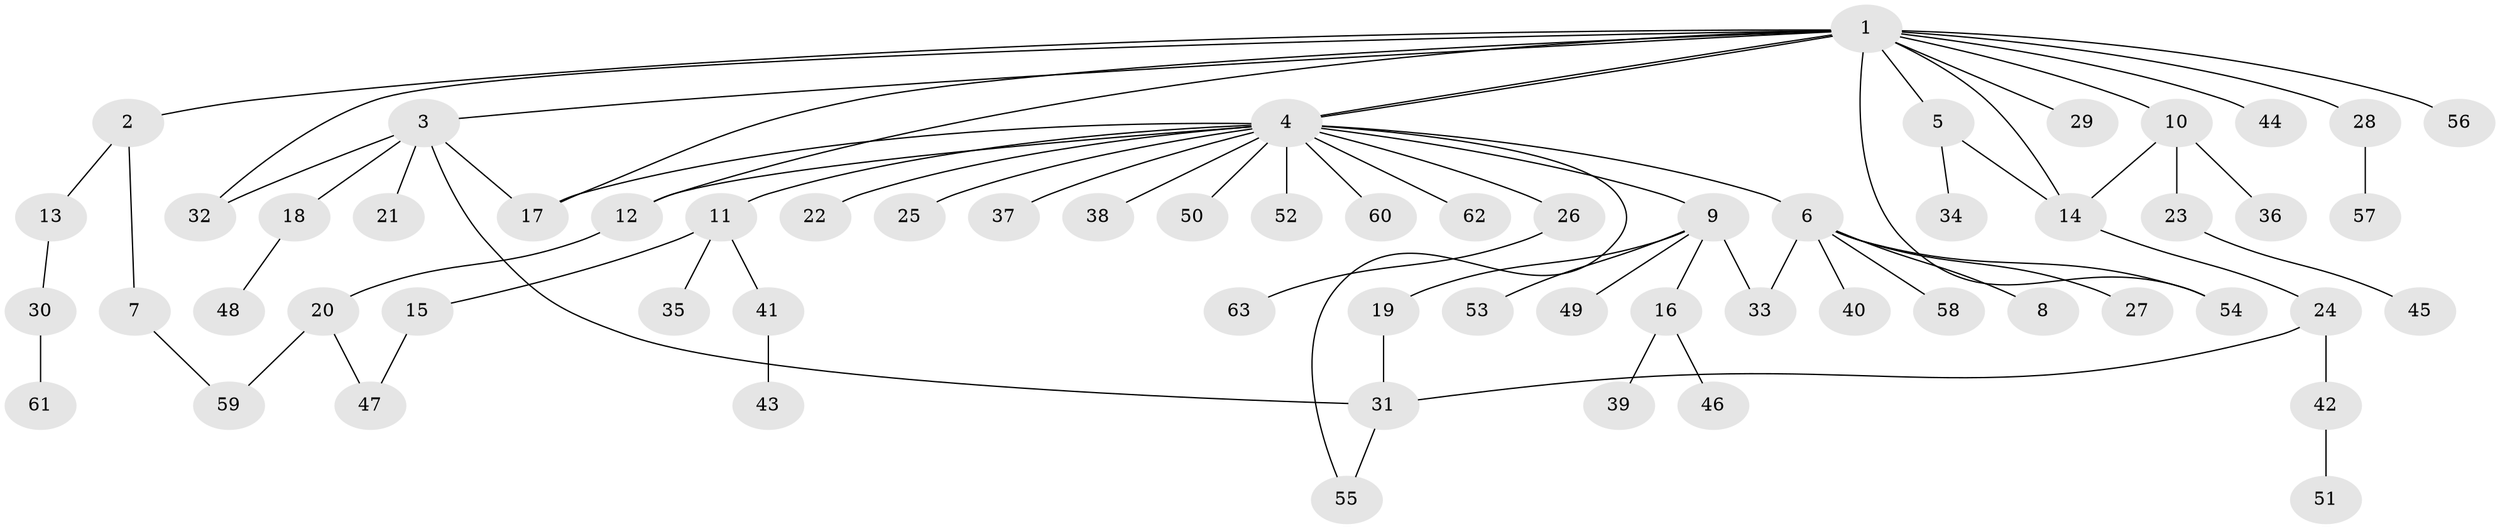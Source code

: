// coarse degree distribution, {12: 0.03225806451612903, 5: 0.03225806451612903, 9: 0.03225806451612903, 1: 0.7419354838709677, 4: 0.03225806451612903, 3: 0.03225806451612903, 2: 0.06451612903225806, 8: 0.03225806451612903}
// Generated by graph-tools (version 1.1) at 2025/50/03/04/25 21:50:34]
// undirected, 63 vertices, 76 edges
graph export_dot {
graph [start="1"]
  node [color=gray90,style=filled];
  1;
  2;
  3;
  4;
  5;
  6;
  7;
  8;
  9;
  10;
  11;
  12;
  13;
  14;
  15;
  16;
  17;
  18;
  19;
  20;
  21;
  22;
  23;
  24;
  25;
  26;
  27;
  28;
  29;
  30;
  31;
  32;
  33;
  34;
  35;
  36;
  37;
  38;
  39;
  40;
  41;
  42;
  43;
  44;
  45;
  46;
  47;
  48;
  49;
  50;
  51;
  52;
  53;
  54;
  55;
  56;
  57;
  58;
  59;
  60;
  61;
  62;
  63;
  1 -- 2;
  1 -- 3;
  1 -- 4;
  1 -- 4;
  1 -- 5;
  1 -- 10;
  1 -- 12;
  1 -- 14;
  1 -- 17;
  1 -- 28;
  1 -- 29;
  1 -- 32;
  1 -- 44;
  1 -- 54;
  1 -- 56;
  2 -- 7;
  2 -- 13;
  3 -- 17;
  3 -- 18;
  3 -- 21;
  3 -- 31;
  3 -- 32;
  4 -- 6;
  4 -- 9;
  4 -- 11;
  4 -- 12;
  4 -- 17;
  4 -- 22;
  4 -- 25;
  4 -- 26;
  4 -- 37;
  4 -- 38;
  4 -- 50;
  4 -- 52;
  4 -- 55;
  4 -- 60;
  4 -- 62;
  5 -- 14;
  5 -- 34;
  6 -- 8;
  6 -- 27;
  6 -- 33;
  6 -- 40;
  6 -- 54;
  6 -- 58;
  7 -- 59;
  9 -- 16;
  9 -- 19;
  9 -- 33;
  9 -- 49;
  9 -- 53;
  10 -- 14;
  10 -- 23;
  10 -- 36;
  11 -- 15;
  11 -- 35;
  11 -- 41;
  12 -- 20;
  13 -- 30;
  14 -- 24;
  15 -- 47;
  16 -- 39;
  16 -- 46;
  18 -- 48;
  19 -- 31;
  20 -- 47;
  20 -- 59;
  23 -- 45;
  24 -- 31;
  24 -- 42;
  26 -- 63;
  28 -- 57;
  30 -- 61;
  31 -- 55;
  41 -- 43;
  42 -- 51;
}
